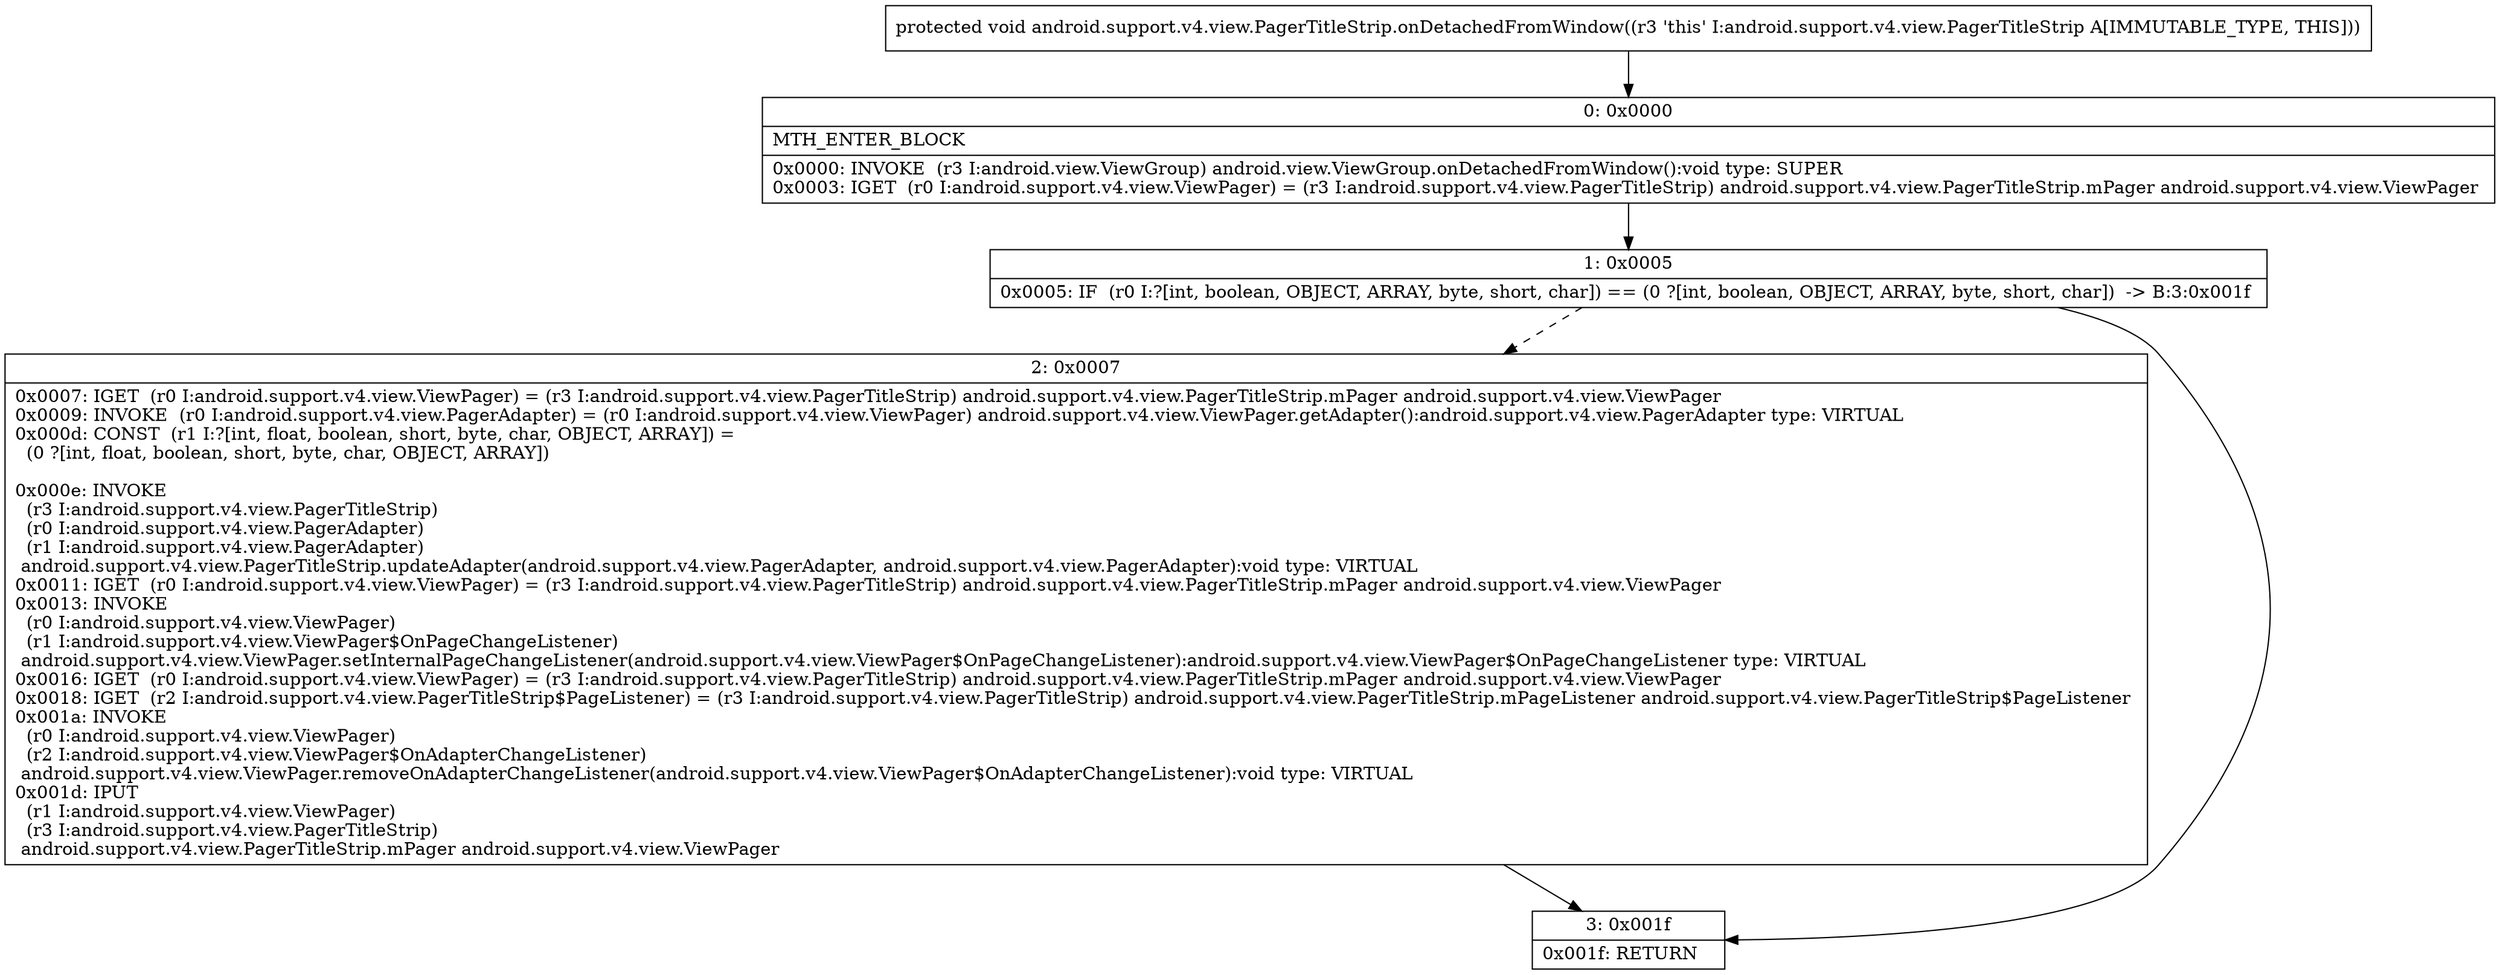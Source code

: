 digraph "CFG forandroid.support.v4.view.PagerTitleStrip.onDetachedFromWindow()V" {
Node_0 [shape=record,label="{0\:\ 0x0000|MTH_ENTER_BLOCK\l|0x0000: INVOKE  (r3 I:android.view.ViewGroup) android.view.ViewGroup.onDetachedFromWindow():void type: SUPER \l0x0003: IGET  (r0 I:android.support.v4.view.ViewPager) = (r3 I:android.support.v4.view.PagerTitleStrip) android.support.v4.view.PagerTitleStrip.mPager android.support.v4.view.ViewPager \l}"];
Node_1 [shape=record,label="{1\:\ 0x0005|0x0005: IF  (r0 I:?[int, boolean, OBJECT, ARRAY, byte, short, char]) == (0 ?[int, boolean, OBJECT, ARRAY, byte, short, char])  \-\> B:3:0x001f \l}"];
Node_2 [shape=record,label="{2\:\ 0x0007|0x0007: IGET  (r0 I:android.support.v4.view.ViewPager) = (r3 I:android.support.v4.view.PagerTitleStrip) android.support.v4.view.PagerTitleStrip.mPager android.support.v4.view.ViewPager \l0x0009: INVOKE  (r0 I:android.support.v4.view.PagerAdapter) = (r0 I:android.support.v4.view.ViewPager) android.support.v4.view.ViewPager.getAdapter():android.support.v4.view.PagerAdapter type: VIRTUAL \l0x000d: CONST  (r1 I:?[int, float, boolean, short, byte, char, OBJECT, ARRAY]) = \l  (0 ?[int, float, boolean, short, byte, char, OBJECT, ARRAY])\l \l0x000e: INVOKE  \l  (r3 I:android.support.v4.view.PagerTitleStrip)\l  (r0 I:android.support.v4.view.PagerAdapter)\l  (r1 I:android.support.v4.view.PagerAdapter)\l android.support.v4.view.PagerTitleStrip.updateAdapter(android.support.v4.view.PagerAdapter, android.support.v4.view.PagerAdapter):void type: VIRTUAL \l0x0011: IGET  (r0 I:android.support.v4.view.ViewPager) = (r3 I:android.support.v4.view.PagerTitleStrip) android.support.v4.view.PagerTitleStrip.mPager android.support.v4.view.ViewPager \l0x0013: INVOKE  \l  (r0 I:android.support.v4.view.ViewPager)\l  (r1 I:android.support.v4.view.ViewPager$OnPageChangeListener)\l android.support.v4.view.ViewPager.setInternalPageChangeListener(android.support.v4.view.ViewPager$OnPageChangeListener):android.support.v4.view.ViewPager$OnPageChangeListener type: VIRTUAL \l0x0016: IGET  (r0 I:android.support.v4.view.ViewPager) = (r3 I:android.support.v4.view.PagerTitleStrip) android.support.v4.view.PagerTitleStrip.mPager android.support.v4.view.ViewPager \l0x0018: IGET  (r2 I:android.support.v4.view.PagerTitleStrip$PageListener) = (r3 I:android.support.v4.view.PagerTitleStrip) android.support.v4.view.PagerTitleStrip.mPageListener android.support.v4.view.PagerTitleStrip$PageListener \l0x001a: INVOKE  \l  (r0 I:android.support.v4.view.ViewPager)\l  (r2 I:android.support.v4.view.ViewPager$OnAdapterChangeListener)\l android.support.v4.view.ViewPager.removeOnAdapterChangeListener(android.support.v4.view.ViewPager$OnAdapterChangeListener):void type: VIRTUAL \l0x001d: IPUT  \l  (r1 I:android.support.v4.view.ViewPager)\l  (r3 I:android.support.v4.view.PagerTitleStrip)\l android.support.v4.view.PagerTitleStrip.mPager android.support.v4.view.ViewPager \l}"];
Node_3 [shape=record,label="{3\:\ 0x001f|0x001f: RETURN   \l}"];
MethodNode[shape=record,label="{protected void android.support.v4.view.PagerTitleStrip.onDetachedFromWindow((r3 'this' I:android.support.v4.view.PagerTitleStrip A[IMMUTABLE_TYPE, THIS])) }"];
MethodNode -> Node_0;
Node_0 -> Node_1;
Node_1 -> Node_2[style=dashed];
Node_1 -> Node_3;
Node_2 -> Node_3;
}

